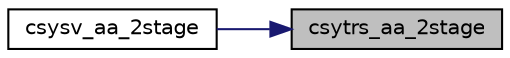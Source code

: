 digraph "csytrs_aa_2stage"
{
 // LATEX_PDF_SIZE
  edge [fontname="Helvetica",fontsize="10",labelfontname="Helvetica",labelfontsize="10"];
  node [fontname="Helvetica",fontsize="10",shape=record];
  rankdir="RL";
  Node1 [label="csytrs_aa_2stage",height=0.2,width=0.4,color="black", fillcolor="grey75", style="filled", fontcolor="black",tooltip="CSYTRS_AA_2STAGE"];
  Node1 -> Node2 [dir="back",color="midnightblue",fontsize="10",style="solid",fontname="Helvetica"];
  Node2 [label="csysv_aa_2stage",height=0.2,width=0.4,color="black", fillcolor="white", style="filled",URL="$csysv__aa__2stage_8f.html#a30ffaa7302b864fdaeaf2fafe4f448b0",tooltip="CSYSV_AA_2STAGE computes the solution to system of linear equations A * X = B for SY matrices"];
}
